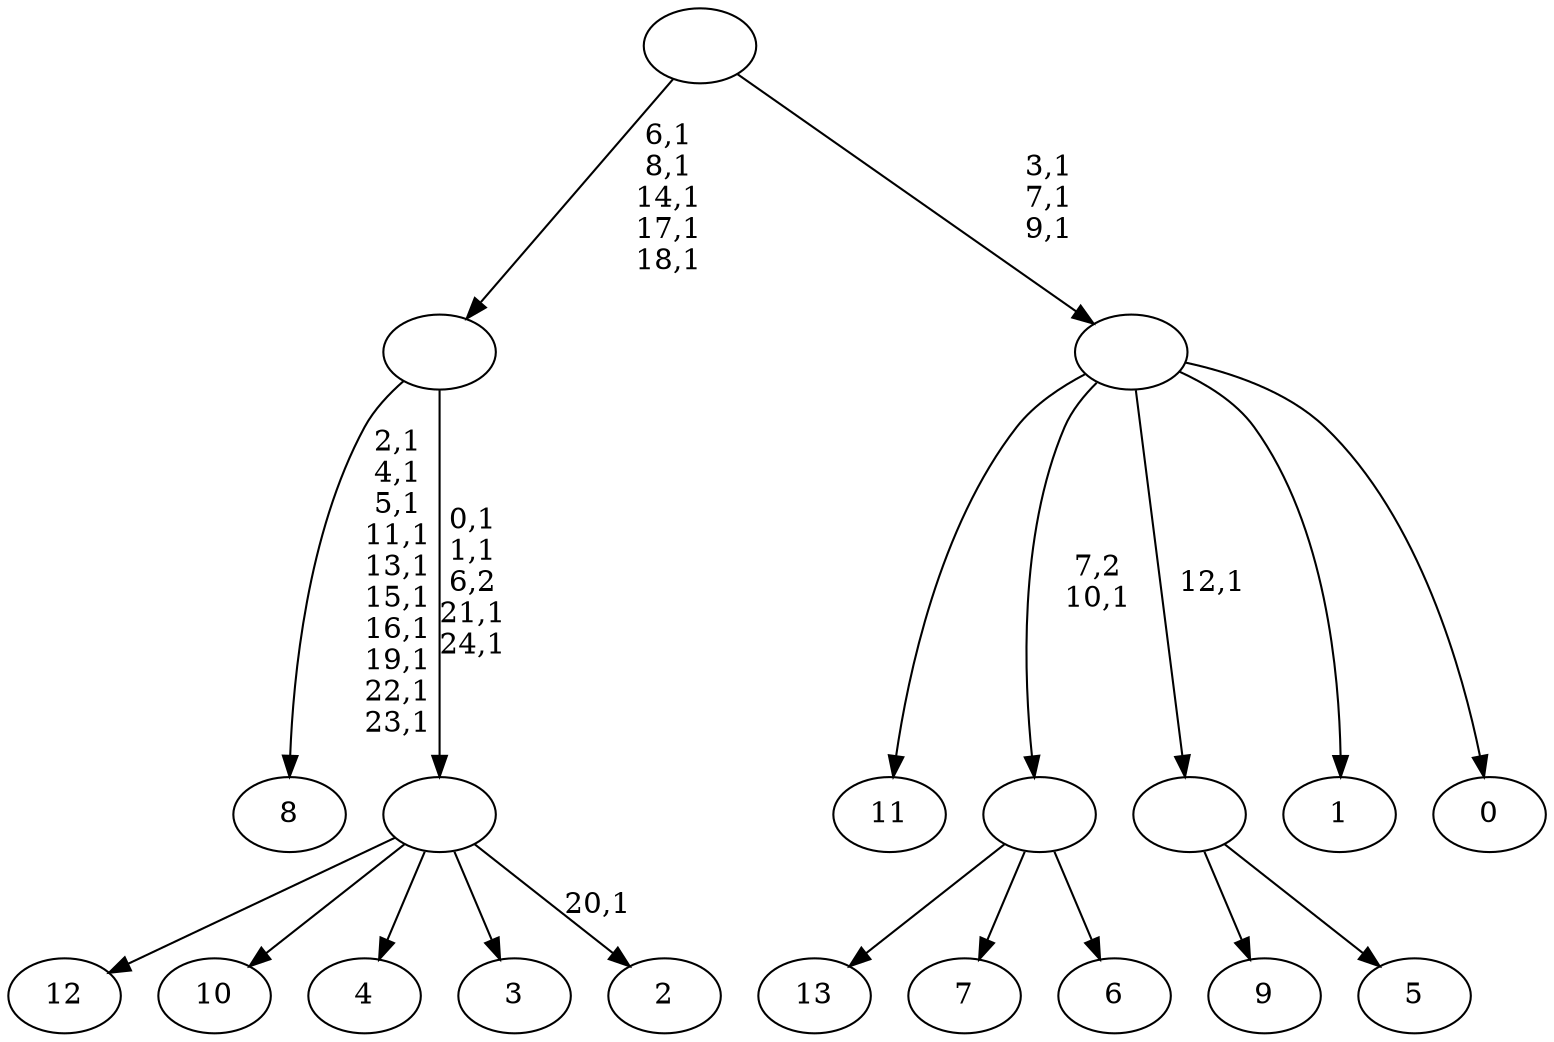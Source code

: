digraph T {
	39 [label="13"]
	38 [label="12"]
	37 [label="11"]
	36 [label="10"]
	35 [label="9"]
	34 [label="8"]
	23 [label="7"]
	22 [label="6"]
	21 [label=""]
	20 [label="5"]
	19 [label=""]
	18 [label="4"]
	17 [label="3"]
	16 [label="2"]
	14 [label=""]
	10 [label=""]
	5 [label="1"]
	4 [label="0"]
	3 [label=""]
	0 [label=""]
	21 -> 39 [label=""]
	21 -> 23 [label=""]
	21 -> 22 [label=""]
	19 -> 35 [label=""]
	19 -> 20 [label=""]
	14 -> 16 [label="20,1"]
	14 -> 38 [label=""]
	14 -> 36 [label=""]
	14 -> 18 [label=""]
	14 -> 17 [label=""]
	10 -> 14 [label="0,1\n1,1\n6,2\n21,1\n24,1"]
	10 -> 34 [label="2,1\n4,1\n5,1\n11,1\n13,1\n15,1\n16,1\n19,1\n22,1\n23,1"]
	3 -> 37 [label=""]
	3 -> 21 [label="7,2\n10,1"]
	3 -> 19 [label="12,1"]
	3 -> 5 [label=""]
	3 -> 4 [label=""]
	0 -> 3 [label="3,1\n7,1\n9,1"]
	0 -> 10 [label="6,1\n8,1\n14,1\n17,1\n18,1"]
}
